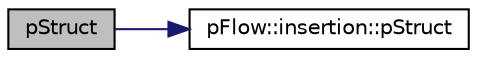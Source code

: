 digraph "pStruct"
{
 // LATEX_PDF_SIZE
  edge [fontname="Helvetica",fontsize="10",labelfontname="Helvetica",labelfontsize="10"];
  node [fontname="Helvetica",fontsize="10",shape=record];
  rankdir="LR";
  Node1 [label="pStruct",height=0.2,width=0.4,color="black", fillcolor="grey75", style="filled", fontcolor="black",tooltip=" "];
  Node1 -> Node2 [color="midnightblue",fontsize="10",style="solid",fontname="Helvetica"];
  Node2 [label="pFlow::insertion::pStruct",height=0.2,width=0.4,color="black", fillcolor="white", style="filled",URL="$classpFlow_1_1insertion.html#ae355b601249331cd5c4facb48df43223",tooltip=" "];
}
